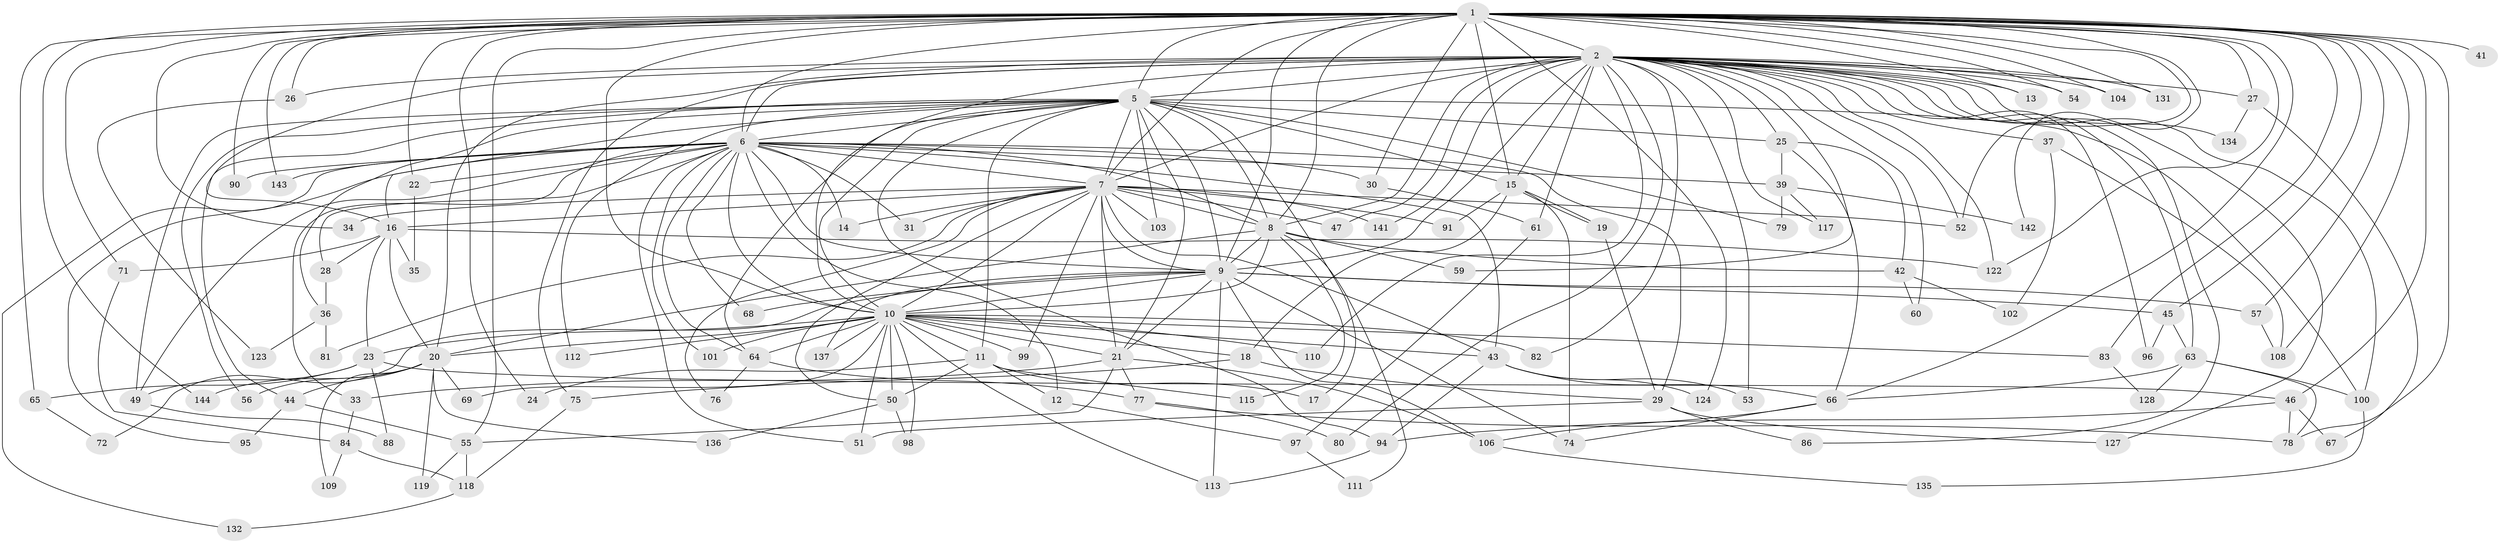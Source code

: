 // Generated by graph-tools (version 1.1) at 2025/23/03/03/25 07:23:38]
// undirected, 115 vertices, 266 edges
graph export_dot {
graph [start="1"]
  node [color=gray90,style=filled];
  1 [super="+4"];
  2 [super="+3"];
  5 [super="+92"];
  6 [super="+85"];
  7 [super="+139"];
  8 [super="+73"];
  9 [super="+58"];
  10 [super="+62"];
  11;
  12;
  13 [super="+38"];
  14;
  15 [super="+125"];
  16 [super="+107"];
  17;
  18;
  19;
  20 [super="+105"];
  21 [super="+32"];
  22;
  23;
  24;
  25;
  26;
  27 [super="+145"];
  28;
  29 [super="+40"];
  30;
  31;
  33;
  34;
  35;
  36;
  37;
  39;
  41;
  42;
  43 [super="+48"];
  44;
  45;
  46 [super="+130"];
  47;
  49 [super="+89"];
  50 [super="+93"];
  51;
  52 [super="+147"];
  53;
  54;
  55 [super="+87"];
  56;
  57 [super="+133"];
  59;
  60;
  61;
  63 [super="+70"];
  64 [super="+140"];
  65;
  66 [super="+114"];
  67;
  68;
  69;
  71;
  72;
  74;
  75;
  76;
  77 [super="+126"];
  78 [super="+116"];
  79;
  80;
  81;
  82;
  83;
  84 [super="+138"];
  86;
  88;
  90;
  91;
  94;
  95;
  96;
  97;
  98;
  99;
  100 [super="+129"];
  101;
  102;
  103;
  104;
  106 [super="+121"];
  108;
  109;
  110;
  111;
  112;
  113 [super="+120"];
  115;
  117;
  118;
  119;
  122 [super="+146"];
  123;
  124;
  127;
  128;
  131;
  132;
  134;
  135;
  136;
  137;
  141;
  142;
  143;
  144;
  1 -- 2 [weight=4];
  1 -- 5 [weight=2];
  1 -- 6 [weight=2];
  1 -- 7 [weight=2];
  1 -- 8 [weight=2];
  1 -- 9 [weight=2];
  1 -- 10 [weight=2];
  1 -- 26;
  1 -- 27 [weight=2];
  1 -- 30;
  1 -- 41 [weight=2];
  1 -- 45;
  1 -- 46;
  1 -- 52;
  1 -- 54;
  1 -- 57 [weight=2];
  1 -- 83;
  1 -- 90;
  1 -- 108;
  1 -- 124;
  1 -- 131;
  1 -- 142;
  1 -- 143;
  1 -- 144;
  1 -- 65;
  1 -- 71;
  1 -- 15;
  1 -- 22;
  1 -- 24;
  1 -- 34;
  1 -- 104;
  1 -- 55;
  1 -- 66;
  1 -- 78;
  1 -- 122;
  1 -- 13;
  2 -- 5 [weight=2];
  2 -- 6 [weight=3];
  2 -- 7 [weight=2];
  2 -- 8 [weight=2];
  2 -- 9 [weight=2];
  2 -- 10 [weight=2];
  2 -- 15;
  2 -- 37 [weight=2];
  2 -- 47;
  2 -- 54;
  2 -- 86;
  2 -- 104;
  2 -- 110;
  2 -- 117;
  2 -- 141;
  2 -- 131;
  2 -- 134;
  2 -- 75;
  2 -- 13;
  2 -- 16;
  2 -- 80;
  2 -- 82;
  2 -- 20;
  2 -- 25;
  2 -- 26;
  2 -- 96;
  2 -- 100;
  2 -- 127;
  2 -- 52;
  2 -- 53;
  2 -- 122;
  2 -- 59;
  2 -- 60;
  2 -- 61;
  2 -- 63;
  2 -- 27;
  5 -- 6;
  5 -- 7;
  5 -- 8;
  5 -- 9;
  5 -- 10;
  5 -- 11;
  5 -- 17;
  5 -- 21;
  5 -- 25;
  5 -- 36;
  5 -- 44;
  5 -- 56;
  5 -- 64;
  5 -- 79;
  5 -- 94;
  5 -- 100;
  5 -- 103;
  5 -- 112;
  5 -- 15;
  5 -- 16;
  5 -- 49;
  6 -- 7;
  6 -- 8;
  6 -- 9;
  6 -- 10;
  6 -- 12;
  6 -- 14;
  6 -- 22;
  6 -- 28;
  6 -- 29;
  6 -- 30;
  6 -- 31;
  6 -- 33;
  6 -- 39;
  6 -- 43;
  6 -- 49;
  6 -- 51;
  6 -- 68;
  6 -- 90;
  6 -- 95;
  6 -- 101;
  6 -- 132;
  6 -- 143;
  6 -- 64;
  7 -- 8;
  7 -- 9;
  7 -- 10;
  7 -- 14;
  7 -- 16;
  7 -- 31;
  7 -- 34;
  7 -- 47;
  7 -- 50;
  7 -- 76;
  7 -- 81;
  7 -- 91;
  7 -- 99;
  7 -- 103;
  7 -- 43;
  7 -- 21;
  7 -- 141;
  7 -- 52;
  8 -- 9;
  8 -- 10;
  8 -- 42;
  8 -- 59;
  8 -- 111;
  8 -- 115;
  8 -- 20;
  9 -- 10;
  9 -- 45;
  9 -- 68;
  9 -- 72;
  9 -- 74;
  9 -- 106;
  9 -- 113;
  9 -- 137;
  9 -- 57;
  9 -- 21;
  10 -- 11;
  10 -- 18;
  10 -- 20;
  10 -- 21;
  10 -- 23;
  10 -- 43;
  10 -- 64;
  10 -- 69;
  10 -- 82;
  10 -- 83;
  10 -- 98;
  10 -- 99;
  10 -- 101;
  10 -- 110;
  10 -- 112;
  10 -- 137;
  10 -- 51;
  10 -- 50;
  10 -- 113;
  11 -- 12;
  11 -- 17;
  11 -- 24;
  11 -- 50;
  11 -- 115;
  12 -- 97;
  15 -- 18;
  15 -- 19;
  15 -- 19;
  15 -- 91;
  15 -- 74;
  16 -- 23;
  16 -- 28;
  16 -- 35;
  16 -- 71;
  16 -- 20;
  16 -- 122;
  18 -- 75;
  18 -- 29;
  19 -- 29;
  20 -- 44;
  20 -- 56;
  20 -- 69;
  20 -- 109;
  20 -- 119;
  20 -- 144;
  20 -- 136;
  21 -- 33;
  21 -- 77;
  21 -- 106;
  21 -- 55;
  22 -- 35;
  23 -- 46;
  23 -- 49;
  23 -- 65;
  23 -- 88;
  25 -- 39;
  25 -- 42;
  25 -- 66;
  26 -- 123;
  27 -- 67;
  27 -- 134;
  28 -- 36;
  29 -- 127;
  29 -- 51;
  29 -- 86;
  30 -- 61;
  33 -- 84;
  36 -- 81;
  36 -- 123;
  37 -- 102;
  37 -- 108;
  39 -- 79;
  39 -- 117;
  39 -- 142;
  42 -- 60;
  42 -- 102;
  43 -- 66;
  43 -- 53;
  43 -- 124;
  43 -- 94;
  44 -- 55;
  44 -- 95;
  45 -- 63;
  45 -- 96;
  46 -- 67;
  46 -- 78;
  46 -- 94;
  49 -- 88;
  50 -- 136;
  50 -- 98;
  55 -- 119;
  55 -- 118;
  57 -- 108;
  61 -- 97;
  63 -- 128;
  63 -- 100;
  63 -- 66;
  63 -- 78;
  64 -- 76;
  64 -- 77;
  65 -- 72;
  66 -- 74;
  66 -- 106;
  71 -- 84;
  75 -- 118;
  77 -- 80;
  77 -- 78;
  83 -- 128;
  84 -- 109;
  84 -- 118;
  94 -- 113;
  97 -- 111;
  100 -- 135;
  106 -- 135;
  118 -- 132;
}
